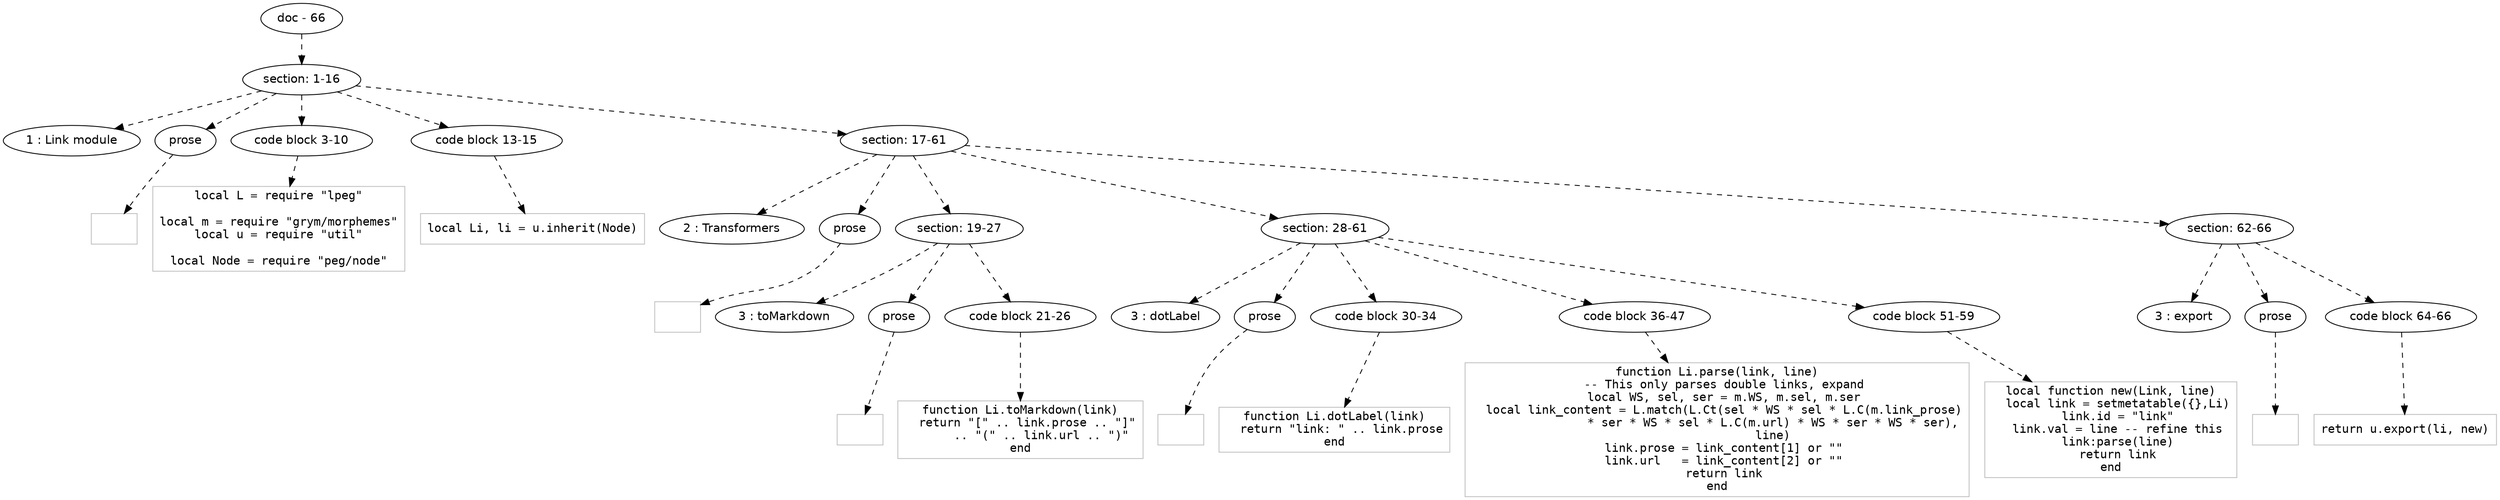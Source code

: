 digraph hierarchy {

node [fontname=Helvetica]
edge [style=dashed]

doc_0 [label="doc - 66"]


doc_0 -> { section_1}
{rank=same; section_1}

section_1 [label="section: 1-16"]


section_1 -> { header_2 prose_3 codeblock_4 codeblock_5 section_6}
{rank=same; header_2 prose_3 codeblock_4 codeblock_5 section_6}

header_2 [label="1 : Link module"]

prose_3 [label="prose"]

codeblock_4 [label="code block 3-10"]

codeblock_5 [label="code block 13-15"]

section_6 [label="section: 17-61"]


prose_3 -> leaf_7
leaf_7  [color=Gray,shape=rectangle,fontname=Inconsolata,label="
"]
codeblock_4 -> leaf_8
leaf_8  [color=Gray,shape=rectangle,fontname=Inconsolata,label="local L = require \"lpeg\"

local m = require \"grym/morphemes\"
local u = require \"util\"

local Node = require \"peg/node\""]
codeblock_5 -> leaf_9
leaf_9  [color=Gray,shape=rectangle,fontname=Inconsolata,label="local Li, li = u.inherit(Node)"]
section_6 -> { header_10 prose_11 section_12 section_13 section_14}
{rank=same; header_10 prose_11 section_12 section_13 section_14}

header_10 [label="2 : Transformers"]

prose_11 [label="prose"]

section_12 [label="section: 19-27"]

section_13 [label="section: 28-61"]

section_14 [label="section: 62-66"]


prose_11 -> leaf_15
leaf_15  [color=Gray,shape=rectangle,fontname=Inconsolata,label="
"]
section_12 -> { header_16 prose_17 codeblock_18}
{rank=same; header_16 prose_17 codeblock_18}

header_16 [label="3 : toMarkdown"]

prose_17 [label="prose"]

codeblock_18 [label="code block 21-26"]


prose_17 -> leaf_19
leaf_19  [color=Gray,shape=rectangle,fontname=Inconsolata,label="
"]
codeblock_18 -> leaf_20
leaf_20  [color=Gray,shape=rectangle,fontname=Inconsolata,label="function Li.toMarkdown(link)
  return \"[\" .. link.prose .. \"]\"
      .. \"(\" .. link.url .. \")\"
end"]
section_13 -> { header_21 prose_22 codeblock_23 codeblock_24 codeblock_25}
{rank=same; header_21 prose_22 codeblock_23 codeblock_24 codeblock_25}

header_21 [label="3 : dotLabel"]

prose_22 [label="prose"]

codeblock_23 [label="code block 30-34"]

codeblock_24 [label="code block 36-47"]

codeblock_25 [label="code block 51-59"]


prose_22 -> leaf_26
leaf_26  [color=Gray,shape=rectangle,fontname=Inconsolata,label="
"]
codeblock_23 -> leaf_27
leaf_27  [color=Gray,shape=rectangle,fontname=Inconsolata,label="function Li.dotLabel(link)
  return \"link: \" .. link.prose
end"]
codeblock_24 -> leaf_28
leaf_28  [color=Gray,shape=rectangle,fontname=Inconsolata,label="function Li.parse(link, line)
  -- This only parses double links, expand
  local WS, sel, ser = m.WS, m.sel, m.ser
  local link_content = L.match(L.Ct(sel * WS * sel * L.C(m.link_prose)
                * ser * WS * sel * L.C(m.url) * WS * ser * WS * ser),
                line)
  link.prose = link_content[1] or \"\"
  link.url   = link_content[2] or \"\"
  return link
end"]
codeblock_25 -> leaf_29
leaf_29  [color=Gray,shape=rectangle,fontname=Inconsolata,label="local function new(Link, line)
  local link = setmetatable({},Li)
  link.id = \"link\"
  link.val = line -- refine this
  link:parse(line)
  return link
end"]
section_14 -> { header_30 prose_31 codeblock_32}
{rank=same; header_30 prose_31 codeblock_32}

header_30 [label="3 : export"]

prose_31 [label="prose"]

codeblock_32 [label="code block 64-66"]


prose_31 -> leaf_33
leaf_33  [color=Gray,shape=rectangle,fontname=Inconsolata,label="
"]
codeblock_32 -> leaf_34
leaf_34  [color=Gray,shape=rectangle,fontname=Inconsolata,label="return u.export(li, new)"]

}
